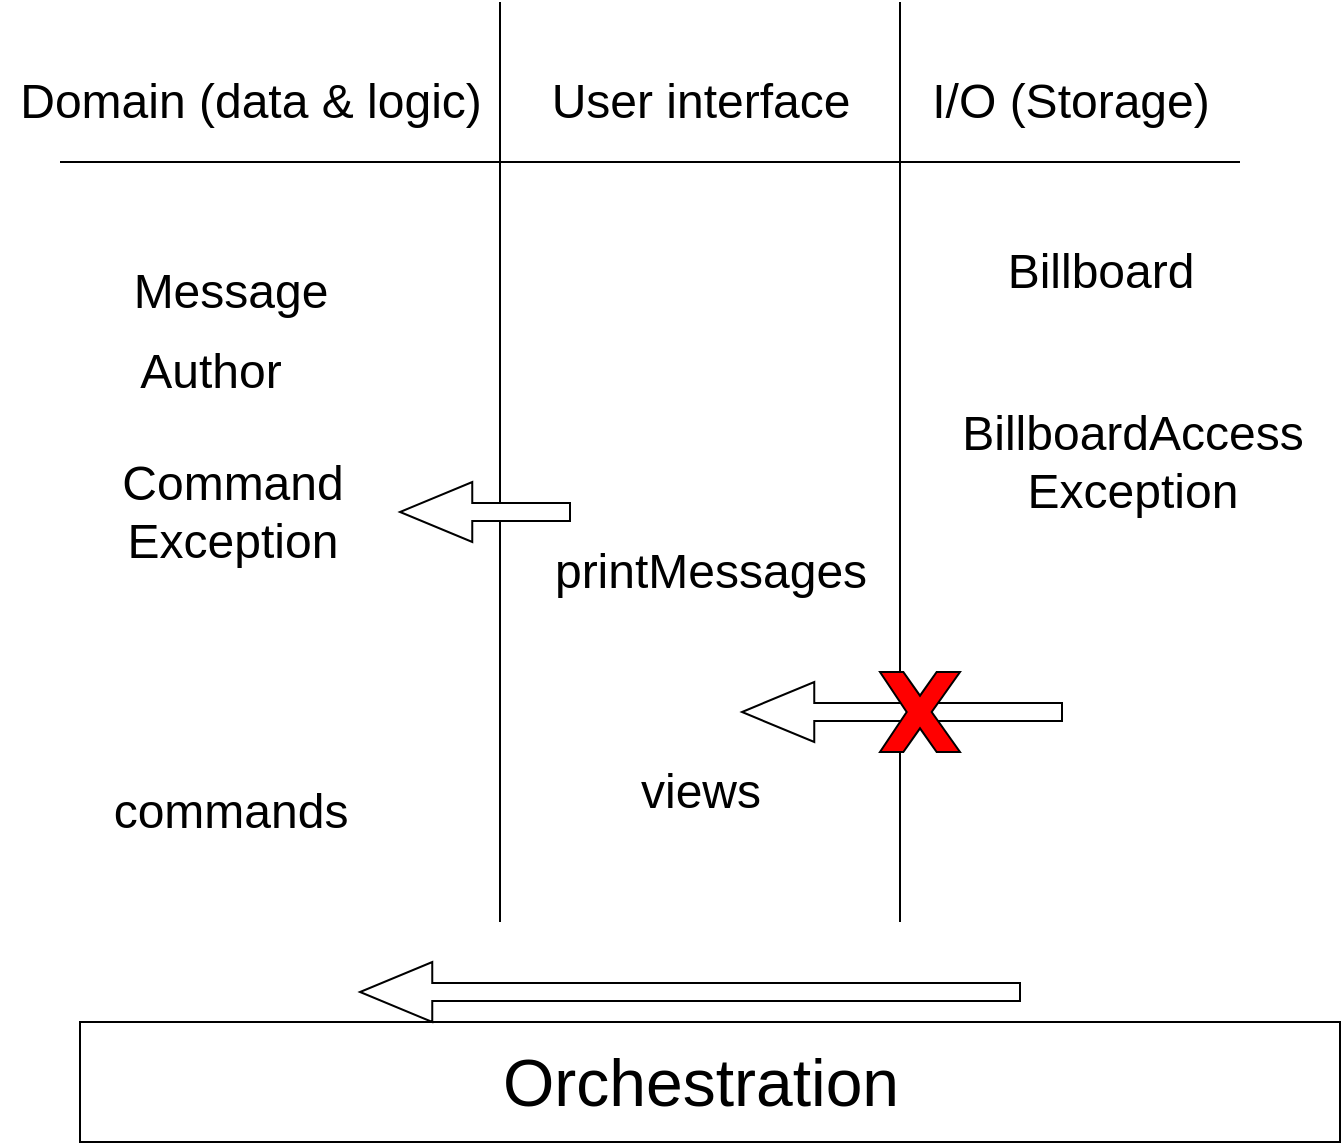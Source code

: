 <mxfile version="15.8.4" type="device" pages="2"><diagram id="UH5CtoIF0VWjbEvMi7MG" name="Page-1"><mxGraphModel dx="1426" dy="875" grid="1" gridSize="10" guides="1" tooltips="1" connect="1" arrows="1" fold="1" page="1" pageScale="1" pageWidth="827" pageHeight="1169" math="0" shadow="0"><root><mxCell id="bbuinQwwOlozl3t6I0SO-0"/><mxCell id="bbuinQwwOlozl3t6I0SO-1" parent="bbuinQwwOlozl3t6I0SO-0"/><mxCell id="E-IGRXlOE3O0nWqE9H8h-0" value="Domain (data &amp;amp; logic)" style="text;html=1;align=center;verticalAlign=middle;resizable=0;points=[];autosize=1;strokeColor=none;fillColor=none;fontSize=24;" parent="bbuinQwwOlozl3t6I0SO-1" vertex="1"><mxGeometry x="79" y="75" width="250" height="30" as="geometry"/></mxCell><mxCell id="E-IGRXlOE3O0nWqE9H8h-3" value="I/O (Storage)" style="text;html=1;align=center;verticalAlign=middle;resizable=0;points=[];autosize=1;strokeColor=none;fillColor=none;fontSize=24;" parent="bbuinQwwOlozl3t6I0SO-1" vertex="1"><mxGeometry x="539" y="75" width="150" height="30" as="geometry"/></mxCell><mxCell id="E-IGRXlOE3O0nWqE9H8h-4" value="User interface" style="text;html=1;align=center;verticalAlign=middle;resizable=0;points=[];autosize=1;strokeColor=none;fillColor=none;fontSize=24;" parent="bbuinQwwOlozl3t6I0SO-1" vertex="1"><mxGeometry x="349" y="75" width="160" height="30" as="geometry"/></mxCell><mxCell id="E-IGRXlOE3O0nWqE9H8h-5" value="" style="endArrow=none;html=1;rounded=0;edgeStyle=orthogonalEdgeStyle;" parent="bbuinQwwOlozl3t6I0SO-1" edge="1"><mxGeometry width="50" height="50" relative="1" as="geometry"><mxPoint x="329" y="500" as="sourcePoint"/><mxPoint x="329" y="40" as="targetPoint"/></mxGeometry></mxCell><mxCell id="E-IGRXlOE3O0nWqE9H8h-6" value="" style="endArrow=none;html=1;rounded=0;edgeStyle=orthogonalEdgeStyle;" parent="bbuinQwwOlozl3t6I0SO-1" edge="1"><mxGeometry width="50" height="50" relative="1" as="geometry"><mxPoint x="529" y="500" as="sourcePoint"/><mxPoint x="529" y="40" as="targetPoint"/></mxGeometry></mxCell><mxCell id="E-IGRXlOE3O0nWqE9H8h-7" value="" style="endArrow=none;html=1;rounded=0;edgeStyle=orthogonalEdgeStyle;" parent="bbuinQwwOlozl3t6I0SO-1" edge="1"><mxGeometry width="50" height="50" relative="1" as="geometry"><mxPoint x="699" y="120" as="sourcePoint"/><mxPoint x="109" y="120" as="targetPoint"/></mxGeometry></mxCell><mxCell id="Y66h0BJHGkFfCtzm2NEX-0" value="Message" style="text;html=1;align=center;verticalAlign=middle;resizable=0;points=[];autosize=1;strokeColor=none;fillColor=none;fontSize=24;" parent="bbuinQwwOlozl3t6I0SO-1" vertex="1"><mxGeometry x="139" y="170" width="110" height="30" as="geometry"/></mxCell><mxCell id="Y66h0BJHGkFfCtzm2NEX-1" value="Author" style="text;html=1;align=center;verticalAlign=middle;resizable=0;points=[];autosize=1;strokeColor=none;fillColor=none;fontSize=24;" parent="bbuinQwwOlozl3t6I0SO-1" vertex="1"><mxGeometry x="139" y="210" width="90" height="30" as="geometry"/></mxCell><mxCell id="Y66h0BJHGkFfCtzm2NEX-2" value="printMessages" style="text;html=1;align=center;verticalAlign=middle;resizable=0;points=[];autosize=1;strokeColor=none;fillColor=none;fontSize=24;" parent="bbuinQwwOlozl3t6I0SO-1" vertex="1"><mxGeometry x="349" y="310" width="170" height="30" as="geometry"/></mxCell><mxCell id="smCQf9OmdGvAcP7e1jWv-0" value="commands" style="text;html=1;align=center;verticalAlign=middle;resizable=0;points=[];autosize=1;strokeColor=none;fillColor=none;fontSize=24;" parent="bbuinQwwOlozl3t6I0SO-1" vertex="1"><mxGeometry x="129" y="430" width="130" height="30" as="geometry"/></mxCell><mxCell id="smCQf9OmdGvAcP7e1jWv-1" value="Billboard" style="text;html=1;align=center;verticalAlign=middle;resizable=0;points=[];autosize=1;strokeColor=none;fillColor=none;fontSize=24;" parent="bbuinQwwOlozl3t6I0SO-1" vertex="1"><mxGeometry x="574" y="160" width="110" height="30" as="geometry"/></mxCell><mxCell id="smCQf9OmdGvAcP7e1jWv-9" value="" style="html=1;shadow=0;dashed=0;align=center;verticalAlign=middle;shape=mxgraph.arrows2.arrow;dy=0.7;dx=36.13;notch=0;fontSize=24;fontColor=#FF0000;direction=west;" parent="bbuinQwwOlozl3t6I0SO-1" vertex="1"><mxGeometry x="279" y="280" width="85" height="30" as="geometry"/></mxCell><mxCell id="smCQf9OmdGvAcP7e1jWv-10" value="" style="html=1;shadow=0;dashed=0;align=center;verticalAlign=middle;shape=mxgraph.arrows2.arrow;dy=0.7;dx=36.13;notch=0;fontSize=24;fontColor=#FF0000;direction=west;" parent="bbuinQwwOlozl3t6I0SO-1" vertex="1"><mxGeometry x="450" y="380" width="160" height="30" as="geometry"/></mxCell><mxCell id="Lv1csIvOLeINTzJxm4dQ-1" value="views" style="text;html=1;align=center;verticalAlign=middle;resizable=0;points=[];autosize=1;strokeColor=none;fillColor=none;fontSize=24;" parent="bbuinQwwOlozl3t6I0SO-1" vertex="1"><mxGeometry x="389" y="420" width="80" height="30" as="geometry"/></mxCell><mxCell id="OI6-pxGHd6bRuraEf0AK-1" value="" style="rounded=0;whiteSpace=wrap;html=1;labelBorderColor=default;fontSize=33;" parent="bbuinQwwOlozl3t6I0SO-1" vertex="1"><mxGeometry x="119" y="550" width="630" height="60" as="geometry"/></mxCell><mxCell id="OI6-pxGHd6bRuraEf0AK-0" value="Orchestration" style="text;html=1;align=center;verticalAlign=middle;resizable=0;points=[];autosize=1;strokeColor=none;fillColor=none;fontSize=33;" parent="bbuinQwwOlozl3t6I0SO-1" vertex="1"><mxGeometry x="324" y="555" width="210" height="50" as="geometry"/></mxCell><mxCell id="CrVgAQS3OEUt_JUwcYxr-1" value="BillboardAccess&lt;br&gt;Exception" style="text;html=1;align=center;verticalAlign=middle;resizable=0;points=[];autosize=1;strokeColor=none;fillColor=none;fontSize=24;" vertex="1" parent="bbuinQwwOlozl3t6I0SO-1"><mxGeometry x="550" y="240" width="190" height="60" as="geometry"/></mxCell><mxCell id="CrVgAQS3OEUt_JUwcYxr-2" value="Command&lt;br&gt;Exception" style="text;html=1;align=center;verticalAlign=middle;resizable=0;points=[];autosize=1;strokeColor=none;fillColor=none;fontSize=24;" vertex="1" parent="bbuinQwwOlozl3t6I0SO-1"><mxGeometry x="130" y="265" width="130" height="60" as="geometry"/></mxCell><mxCell id="CrVgAQS3OEUt_JUwcYxr-3" value="" style="html=1;shadow=0;dashed=0;align=center;verticalAlign=middle;shape=mxgraph.arrows2.arrow;dy=0.7;dx=36.13;notch=0;fontSize=24;fontColor=#FF0000;direction=west;" vertex="1" parent="bbuinQwwOlozl3t6I0SO-1"><mxGeometry x="259" y="520" width="330" height="30" as="geometry"/></mxCell><mxCell id="fO7punINsp0KMVIhEHGt-0" value="" style="verticalLabelPosition=bottom;verticalAlign=top;html=1;shape=mxgraph.basic.x;fillColor=#FF0000;" vertex="1" parent="bbuinQwwOlozl3t6I0SO-1"><mxGeometry x="519" y="375" width="40" height="40" as="geometry"/></mxCell></root></mxGraphModel></diagram><diagram id="jqaY9zeizyp5xgcPfwbs" name="Page-2"><mxGraphModel dx="983" dy="603" grid="1" gridSize="10" guides="1" tooltips="1" connect="1" arrows="1" fold="1" page="1" pageScale="1" pageWidth="827" pageHeight="1169" math="0" shadow="0"><root><mxCell id="0"/><mxCell id="1" parent="0"/><mxCell id="nQiOSt4yCwBZW2BIGdDl-3" value="«interface»&lt;br&gt;&lt;b&gt;NinetiesCommand&lt;/b&gt;" style="html=1;" parent="1" vertex="1"><mxGeometry x="203" y="120" width="140" height="50" as="geometry"/></mxCell><mxCell id="nQiOSt4yCwBZW2BIGdDl-4" value="&lt;p style=&quot;margin: 0px ; margin-top: 4px ; text-align: center&quot;&gt;&lt;b&gt;ExitCommand&lt;/b&gt;&lt;/p&gt;" style="verticalAlign=top;align=left;overflow=fill;fontSize=12;fontFamily=Helvetica;html=1;" parent="1" vertex="1"><mxGeometry x="80" y="250" width="140" height="30" as="geometry"/></mxCell><mxCell id="nQiOSt4yCwBZW2BIGdDl-5" value="" style="endArrow=block;dashed=1;endFill=0;endSize=12;html=1;rounded=0;edgeStyle=orthogonalEdgeStyle;" parent="1" source="nQiOSt4yCwBZW2BIGdDl-4" target="nQiOSt4yCwBZW2BIGdDl-3" edge="1"><mxGeometry width="160" relative="1" as="geometry"><mxPoint x="120" y="210" as="sourcePoint"/><mxPoint x="280" y="210" as="targetPoint"/></mxGeometry></mxCell><mxCell id="nQiOSt4yCwBZW2BIGdDl-6" value="&lt;p style=&quot;margin: 0px ; margin-top: 4px ; text-align: center&quot;&gt;&lt;b&gt;Get&lt;/b&gt;&lt;b&gt;Command&lt;/b&gt;&lt;/p&gt;" style="verticalAlign=top;align=left;overflow=fill;fontSize=12;fontFamily=Helvetica;html=1;" parent="1" vertex="1"><mxGeometry x="260" y="250" width="127" height="30" as="geometry"/></mxCell><mxCell id="nQiOSt4yCwBZW2BIGdDl-7" value="" style="endArrow=block;dashed=1;endFill=0;endSize=12;html=1;rounded=0;edgeStyle=orthogonalEdgeStyle;entryX=0.5;entryY=1;entryDx=0;entryDy=0;" parent="1" source="nQiOSt4yCwBZW2BIGdDl-6" target="nQiOSt4yCwBZW2BIGdDl-3" edge="1"><mxGeometry width="160" relative="1" as="geometry"><mxPoint x="160.034" y="260" as="sourcePoint"/><mxPoint x="283" y="180" as="targetPoint"/></mxGeometry></mxCell><mxCell id="UkLSh9wtaoxI4cCOl4Sr-1" value="&lt;p style=&quot;margin: 0px ; margin-top: 4px ; text-align: center&quot;&gt;&lt;b&gt;Get&lt;/b&gt;&lt;b&gt;Command&lt;/b&gt;&lt;/p&gt;" style="verticalAlign=top;align=left;overflow=fill;fontSize=12;fontFamily=Helvetica;html=1;" parent="1" vertex="1"><mxGeometry x="430" y="250" width="127" height="30" as="geometry"/></mxCell><mxCell id="UkLSh9wtaoxI4cCOl4Sr-2" value="" style="endArrow=block;dashed=1;endFill=0;endSize=12;html=1;rounded=0;edgeStyle=orthogonalEdgeStyle;entryX=0.5;entryY=1;entryDx=0;entryDy=0;exitX=0.5;exitY=0;exitDx=0;exitDy=0;" parent="1" source="UkLSh9wtaoxI4cCOl4Sr-1" target="nQiOSt4yCwBZW2BIGdDl-3" edge="1"><mxGeometry width="160" relative="1" as="geometry"><mxPoint x="346.5" y="260" as="sourcePoint"/><mxPoint x="283" y="180" as="targetPoint"/></mxGeometry></mxCell><mxCell id="oLpPgUdJc3R_7R4vxlTe-1" value="&lt;p style=&quot;margin: 0px ; margin-top: 4px ; text-align: center&quot;&gt;&lt;b&gt;User&lt;/b&gt;&lt;b&gt;Command&lt;/b&gt;&lt;/p&gt;" style="verticalAlign=top;align=left;overflow=fill;fontSize=12;fontFamily=Helvetica;html=1;" vertex="1" parent="1"><mxGeometry x="590" y="250" width="127" height="30" as="geometry"/></mxCell><mxCell id="oLpPgUdJc3R_7R4vxlTe-2" value="" style="endArrow=block;dashed=1;endFill=0;endSize=12;html=1;rounded=0;edgeStyle=orthogonalEdgeStyle;entryX=0.5;entryY=1;entryDx=0;entryDy=0;exitX=0.5;exitY=0;exitDx=0;exitDy=0;" edge="1" parent="1" source="oLpPgUdJc3R_7R4vxlTe-1" target="nQiOSt4yCwBZW2BIGdDl-3"><mxGeometry width="160" relative="1" as="geometry"><mxPoint x="503.5" y="260" as="sourcePoint"/><mxPoint x="283" y="180" as="targetPoint"/></mxGeometry></mxCell></root></mxGraphModel></diagram></mxfile>